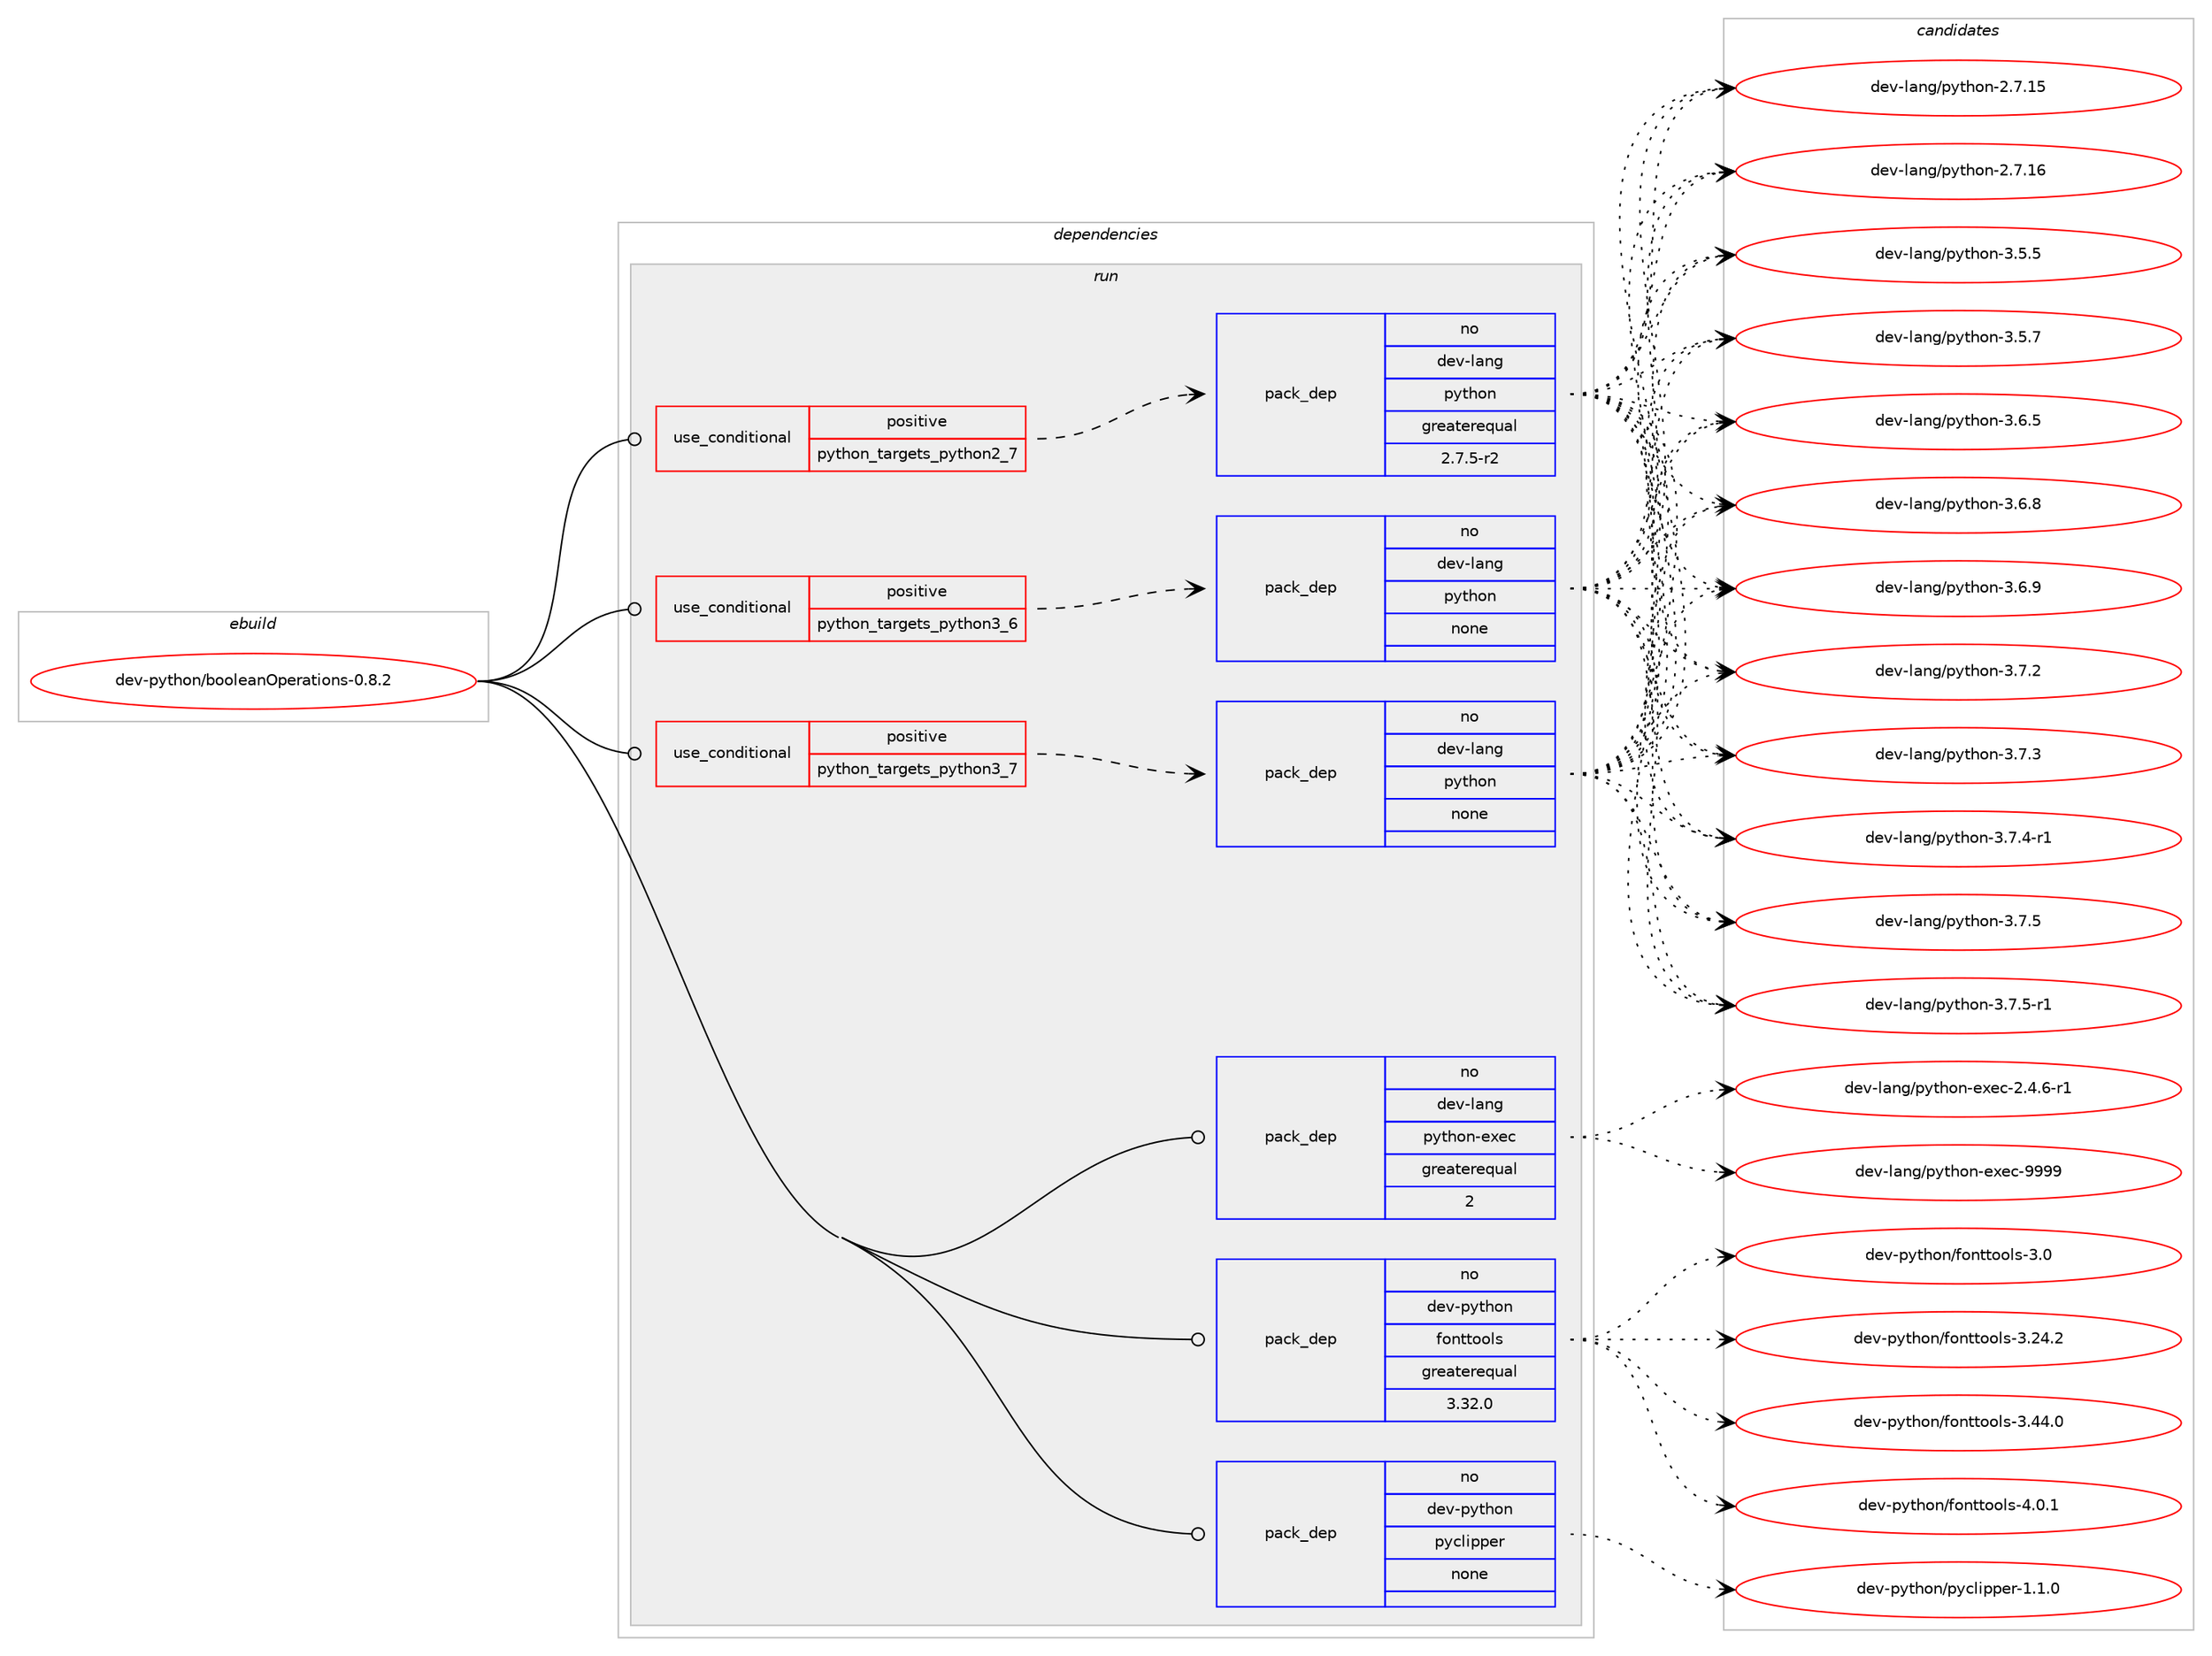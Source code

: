 digraph prolog {

# *************
# Graph options
# *************

newrank=true;
concentrate=true;
compound=true;
graph [rankdir=LR,fontname=Helvetica,fontsize=10,ranksep=1.5];#, ranksep=2.5, nodesep=0.2];
edge  [arrowhead=vee];
node  [fontname=Helvetica,fontsize=10];

# **********
# The ebuild
# **********

subgraph cluster_leftcol {
color=gray;
rank=same;
label=<<i>ebuild</i>>;
id [label="dev-python/booleanOperations-0.8.2", color=red, width=4, href="../dev-python/booleanOperations-0.8.2.svg"];
}

# ****************
# The dependencies
# ****************

subgraph cluster_midcol {
color=gray;
label=<<i>dependencies</i>>;
subgraph cluster_compile {
fillcolor="#eeeeee";
style=filled;
label=<<i>compile</i>>;
}
subgraph cluster_compileandrun {
fillcolor="#eeeeee";
style=filled;
label=<<i>compile and run</i>>;
}
subgraph cluster_run {
fillcolor="#eeeeee";
style=filled;
label=<<i>run</i>>;
subgraph cond137010 {
dependency597202 [label=<<TABLE BORDER="0" CELLBORDER="1" CELLSPACING="0" CELLPADDING="4"><TR><TD ROWSPAN="3" CELLPADDING="10">use_conditional</TD></TR><TR><TD>positive</TD></TR><TR><TD>python_targets_python2_7</TD></TR></TABLE>>, shape=none, color=red];
subgraph pack448417 {
dependency597203 [label=<<TABLE BORDER="0" CELLBORDER="1" CELLSPACING="0" CELLPADDING="4" WIDTH="220"><TR><TD ROWSPAN="6" CELLPADDING="30">pack_dep</TD></TR><TR><TD WIDTH="110">no</TD></TR><TR><TD>dev-lang</TD></TR><TR><TD>python</TD></TR><TR><TD>greaterequal</TD></TR><TR><TD>2.7.5-r2</TD></TR></TABLE>>, shape=none, color=blue];
}
dependency597202:e -> dependency597203:w [weight=20,style="dashed",arrowhead="vee"];
}
id:e -> dependency597202:w [weight=20,style="solid",arrowhead="odot"];
subgraph cond137011 {
dependency597204 [label=<<TABLE BORDER="0" CELLBORDER="1" CELLSPACING="0" CELLPADDING="4"><TR><TD ROWSPAN="3" CELLPADDING="10">use_conditional</TD></TR><TR><TD>positive</TD></TR><TR><TD>python_targets_python3_6</TD></TR></TABLE>>, shape=none, color=red];
subgraph pack448418 {
dependency597205 [label=<<TABLE BORDER="0" CELLBORDER="1" CELLSPACING="0" CELLPADDING="4" WIDTH="220"><TR><TD ROWSPAN="6" CELLPADDING="30">pack_dep</TD></TR><TR><TD WIDTH="110">no</TD></TR><TR><TD>dev-lang</TD></TR><TR><TD>python</TD></TR><TR><TD>none</TD></TR><TR><TD></TD></TR></TABLE>>, shape=none, color=blue];
}
dependency597204:e -> dependency597205:w [weight=20,style="dashed",arrowhead="vee"];
}
id:e -> dependency597204:w [weight=20,style="solid",arrowhead="odot"];
subgraph cond137012 {
dependency597206 [label=<<TABLE BORDER="0" CELLBORDER="1" CELLSPACING="0" CELLPADDING="4"><TR><TD ROWSPAN="3" CELLPADDING="10">use_conditional</TD></TR><TR><TD>positive</TD></TR><TR><TD>python_targets_python3_7</TD></TR></TABLE>>, shape=none, color=red];
subgraph pack448419 {
dependency597207 [label=<<TABLE BORDER="0" CELLBORDER="1" CELLSPACING="0" CELLPADDING="4" WIDTH="220"><TR><TD ROWSPAN="6" CELLPADDING="30">pack_dep</TD></TR><TR><TD WIDTH="110">no</TD></TR><TR><TD>dev-lang</TD></TR><TR><TD>python</TD></TR><TR><TD>none</TD></TR><TR><TD></TD></TR></TABLE>>, shape=none, color=blue];
}
dependency597206:e -> dependency597207:w [weight=20,style="dashed",arrowhead="vee"];
}
id:e -> dependency597206:w [weight=20,style="solid",arrowhead="odot"];
subgraph pack448420 {
dependency597208 [label=<<TABLE BORDER="0" CELLBORDER="1" CELLSPACING="0" CELLPADDING="4" WIDTH="220"><TR><TD ROWSPAN="6" CELLPADDING="30">pack_dep</TD></TR><TR><TD WIDTH="110">no</TD></TR><TR><TD>dev-lang</TD></TR><TR><TD>python-exec</TD></TR><TR><TD>greaterequal</TD></TR><TR><TD>2</TD></TR></TABLE>>, shape=none, color=blue];
}
id:e -> dependency597208:w [weight=20,style="solid",arrowhead="odot"];
subgraph pack448421 {
dependency597209 [label=<<TABLE BORDER="0" CELLBORDER="1" CELLSPACING="0" CELLPADDING="4" WIDTH="220"><TR><TD ROWSPAN="6" CELLPADDING="30">pack_dep</TD></TR><TR><TD WIDTH="110">no</TD></TR><TR><TD>dev-python</TD></TR><TR><TD>fonttools</TD></TR><TR><TD>greaterequal</TD></TR><TR><TD>3.32.0</TD></TR></TABLE>>, shape=none, color=blue];
}
id:e -> dependency597209:w [weight=20,style="solid",arrowhead="odot"];
subgraph pack448422 {
dependency597210 [label=<<TABLE BORDER="0" CELLBORDER="1" CELLSPACING="0" CELLPADDING="4" WIDTH="220"><TR><TD ROWSPAN="6" CELLPADDING="30">pack_dep</TD></TR><TR><TD WIDTH="110">no</TD></TR><TR><TD>dev-python</TD></TR><TR><TD>pyclipper</TD></TR><TR><TD>none</TD></TR><TR><TD></TD></TR></TABLE>>, shape=none, color=blue];
}
id:e -> dependency597210:w [weight=20,style="solid",arrowhead="odot"];
}
}

# **************
# The candidates
# **************

subgraph cluster_choices {
rank=same;
color=gray;
label=<<i>candidates</i>>;

subgraph choice448417 {
color=black;
nodesep=1;
choice10010111845108971101034711212111610411111045504655464953 [label="dev-lang/python-2.7.15", color=red, width=4,href="../dev-lang/python-2.7.15.svg"];
choice10010111845108971101034711212111610411111045504655464954 [label="dev-lang/python-2.7.16", color=red, width=4,href="../dev-lang/python-2.7.16.svg"];
choice100101118451089711010347112121116104111110455146534653 [label="dev-lang/python-3.5.5", color=red, width=4,href="../dev-lang/python-3.5.5.svg"];
choice100101118451089711010347112121116104111110455146534655 [label="dev-lang/python-3.5.7", color=red, width=4,href="../dev-lang/python-3.5.7.svg"];
choice100101118451089711010347112121116104111110455146544653 [label="dev-lang/python-3.6.5", color=red, width=4,href="../dev-lang/python-3.6.5.svg"];
choice100101118451089711010347112121116104111110455146544656 [label="dev-lang/python-3.6.8", color=red, width=4,href="../dev-lang/python-3.6.8.svg"];
choice100101118451089711010347112121116104111110455146544657 [label="dev-lang/python-3.6.9", color=red, width=4,href="../dev-lang/python-3.6.9.svg"];
choice100101118451089711010347112121116104111110455146554650 [label="dev-lang/python-3.7.2", color=red, width=4,href="../dev-lang/python-3.7.2.svg"];
choice100101118451089711010347112121116104111110455146554651 [label="dev-lang/python-3.7.3", color=red, width=4,href="../dev-lang/python-3.7.3.svg"];
choice1001011184510897110103471121211161041111104551465546524511449 [label="dev-lang/python-3.7.4-r1", color=red, width=4,href="../dev-lang/python-3.7.4-r1.svg"];
choice100101118451089711010347112121116104111110455146554653 [label="dev-lang/python-3.7.5", color=red, width=4,href="../dev-lang/python-3.7.5.svg"];
choice1001011184510897110103471121211161041111104551465546534511449 [label="dev-lang/python-3.7.5-r1", color=red, width=4,href="../dev-lang/python-3.7.5-r1.svg"];
dependency597203:e -> choice10010111845108971101034711212111610411111045504655464953:w [style=dotted,weight="100"];
dependency597203:e -> choice10010111845108971101034711212111610411111045504655464954:w [style=dotted,weight="100"];
dependency597203:e -> choice100101118451089711010347112121116104111110455146534653:w [style=dotted,weight="100"];
dependency597203:e -> choice100101118451089711010347112121116104111110455146534655:w [style=dotted,weight="100"];
dependency597203:e -> choice100101118451089711010347112121116104111110455146544653:w [style=dotted,weight="100"];
dependency597203:e -> choice100101118451089711010347112121116104111110455146544656:w [style=dotted,weight="100"];
dependency597203:e -> choice100101118451089711010347112121116104111110455146544657:w [style=dotted,weight="100"];
dependency597203:e -> choice100101118451089711010347112121116104111110455146554650:w [style=dotted,weight="100"];
dependency597203:e -> choice100101118451089711010347112121116104111110455146554651:w [style=dotted,weight="100"];
dependency597203:e -> choice1001011184510897110103471121211161041111104551465546524511449:w [style=dotted,weight="100"];
dependency597203:e -> choice100101118451089711010347112121116104111110455146554653:w [style=dotted,weight="100"];
dependency597203:e -> choice1001011184510897110103471121211161041111104551465546534511449:w [style=dotted,weight="100"];
}
subgraph choice448418 {
color=black;
nodesep=1;
choice10010111845108971101034711212111610411111045504655464953 [label="dev-lang/python-2.7.15", color=red, width=4,href="../dev-lang/python-2.7.15.svg"];
choice10010111845108971101034711212111610411111045504655464954 [label="dev-lang/python-2.7.16", color=red, width=4,href="../dev-lang/python-2.7.16.svg"];
choice100101118451089711010347112121116104111110455146534653 [label="dev-lang/python-3.5.5", color=red, width=4,href="../dev-lang/python-3.5.5.svg"];
choice100101118451089711010347112121116104111110455146534655 [label="dev-lang/python-3.5.7", color=red, width=4,href="../dev-lang/python-3.5.7.svg"];
choice100101118451089711010347112121116104111110455146544653 [label="dev-lang/python-3.6.5", color=red, width=4,href="../dev-lang/python-3.6.5.svg"];
choice100101118451089711010347112121116104111110455146544656 [label="dev-lang/python-3.6.8", color=red, width=4,href="../dev-lang/python-3.6.8.svg"];
choice100101118451089711010347112121116104111110455146544657 [label="dev-lang/python-3.6.9", color=red, width=4,href="../dev-lang/python-3.6.9.svg"];
choice100101118451089711010347112121116104111110455146554650 [label="dev-lang/python-3.7.2", color=red, width=4,href="../dev-lang/python-3.7.2.svg"];
choice100101118451089711010347112121116104111110455146554651 [label="dev-lang/python-3.7.3", color=red, width=4,href="../dev-lang/python-3.7.3.svg"];
choice1001011184510897110103471121211161041111104551465546524511449 [label="dev-lang/python-3.7.4-r1", color=red, width=4,href="../dev-lang/python-3.7.4-r1.svg"];
choice100101118451089711010347112121116104111110455146554653 [label="dev-lang/python-3.7.5", color=red, width=4,href="../dev-lang/python-3.7.5.svg"];
choice1001011184510897110103471121211161041111104551465546534511449 [label="dev-lang/python-3.7.5-r1", color=red, width=4,href="../dev-lang/python-3.7.5-r1.svg"];
dependency597205:e -> choice10010111845108971101034711212111610411111045504655464953:w [style=dotted,weight="100"];
dependency597205:e -> choice10010111845108971101034711212111610411111045504655464954:w [style=dotted,weight="100"];
dependency597205:e -> choice100101118451089711010347112121116104111110455146534653:w [style=dotted,weight="100"];
dependency597205:e -> choice100101118451089711010347112121116104111110455146534655:w [style=dotted,weight="100"];
dependency597205:e -> choice100101118451089711010347112121116104111110455146544653:w [style=dotted,weight="100"];
dependency597205:e -> choice100101118451089711010347112121116104111110455146544656:w [style=dotted,weight="100"];
dependency597205:e -> choice100101118451089711010347112121116104111110455146544657:w [style=dotted,weight="100"];
dependency597205:e -> choice100101118451089711010347112121116104111110455146554650:w [style=dotted,weight="100"];
dependency597205:e -> choice100101118451089711010347112121116104111110455146554651:w [style=dotted,weight="100"];
dependency597205:e -> choice1001011184510897110103471121211161041111104551465546524511449:w [style=dotted,weight="100"];
dependency597205:e -> choice100101118451089711010347112121116104111110455146554653:w [style=dotted,weight="100"];
dependency597205:e -> choice1001011184510897110103471121211161041111104551465546534511449:w [style=dotted,weight="100"];
}
subgraph choice448419 {
color=black;
nodesep=1;
choice10010111845108971101034711212111610411111045504655464953 [label="dev-lang/python-2.7.15", color=red, width=4,href="../dev-lang/python-2.7.15.svg"];
choice10010111845108971101034711212111610411111045504655464954 [label="dev-lang/python-2.7.16", color=red, width=4,href="../dev-lang/python-2.7.16.svg"];
choice100101118451089711010347112121116104111110455146534653 [label="dev-lang/python-3.5.5", color=red, width=4,href="../dev-lang/python-3.5.5.svg"];
choice100101118451089711010347112121116104111110455146534655 [label="dev-lang/python-3.5.7", color=red, width=4,href="../dev-lang/python-3.5.7.svg"];
choice100101118451089711010347112121116104111110455146544653 [label="dev-lang/python-3.6.5", color=red, width=4,href="../dev-lang/python-3.6.5.svg"];
choice100101118451089711010347112121116104111110455146544656 [label="dev-lang/python-3.6.8", color=red, width=4,href="../dev-lang/python-3.6.8.svg"];
choice100101118451089711010347112121116104111110455146544657 [label="dev-lang/python-3.6.9", color=red, width=4,href="../dev-lang/python-3.6.9.svg"];
choice100101118451089711010347112121116104111110455146554650 [label="dev-lang/python-3.7.2", color=red, width=4,href="../dev-lang/python-3.7.2.svg"];
choice100101118451089711010347112121116104111110455146554651 [label="dev-lang/python-3.7.3", color=red, width=4,href="../dev-lang/python-3.7.3.svg"];
choice1001011184510897110103471121211161041111104551465546524511449 [label="dev-lang/python-3.7.4-r1", color=red, width=4,href="../dev-lang/python-3.7.4-r1.svg"];
choice100101118451089711010347112121116104111110455146554653 [label="dev-lang/python-3.7.5", color=red, width=4,href="../dev-lang/python-3.7.5.svg"];
choice1001011184510897110103471121211161041111104551465546534511449 [label="dev-lang/python-3.7.5-r1", color=red, width=4,href="../dev-lang/python-3.7.5-r1.svg"];
dependency597207:e -> choice10010111845108971101034711212111610411111045504655464953:w [style=dotted,weight="100"];
dependency597207:e -> choice10010111845108971101034711212111610411111045504655464954:w [style=dotted,weight="100"];
dependency597207:e -> choice100101118451089711010347112121116104111110455146534653:w [style=dotted,weight="100"];
dependency597207:e -> choice100101118451089711010347112121116104111110455146534655:w [style=dotted,weight="100"];
dependency597207:e -> choice100101118451089711010347112121116104111110455146544653:w [style=dotted,weight="100"];
dependency597207:e -> choice100101118451089711010347112121116104111110455146544656:w [style=dotted,weight="100"];
dependency597207:e -> choice100101118451089711010347112121116104111110455146544657:w [style=dotted,weight="100"];
dependency597207:e -> choice100101118451089711010347112121116104111110455146554650:w [style=dotted,weight="100"];
dependency597207:e -> choice100101118451089711010347112121116104111110455146554651:w [style=dotted,weight="100"];
dependency597207:e -> choice1001011184510897110103471121211161041111104551465546524511449:w [style=dotted,weight="100"];
dependency597207:e -> choice100101118451089711010347112121116104111110455146554653:w [style=dotted,weight="100"];
dependency597207:e -> choice1001011184510897110103471121211161041111104551465546534511449:w [style=dotted,weight="100"];
}
subgraph choice448420 {
color=black;
nodesep=1;
choice10010111845108971101034711212111610411111045101120101994550465246544511449 [label="dev-lang/python-exec-2.4.6-r1", color=red, width=4,href="../dev-lang/python-exec-2.4.6-r1.svg"];
choice10010111845108971101034711212111610411111045101120101994557575757 [label="dev-lang/python-exec-9999", color=red, width=4,href="../dev-lang/python-exec-9999.svg"];
dependency597208:e -> choice10010111845108971101034711212111610411111045101120101994550465246544511449:w [style=dotted,weight="100"];
dependency597208:e -> choice10010111845108971101034711212111610411111045101120101994557575757:w [style=dotted,weight="100"];
}
subgraph choice448421 {
color=black;
nodesep=1;
choice100101118451121211161041111104710211111011611611111110811545514648 [label="dev-python/fonttools-3.0", color=red, width=4,href="../dev-python/fonttools-3.0.svg"];
choice100101118451121211161041111104710211111011611611111110811545514650524650 [label="dev-python/fonttools-3.24.2", color=red, width=4,href="../dev-python/fonttools-3.24.2.svg"];
choice100101118451121211161041111104710211111011611611111110811545514652524648 [label="dev-python/fonttools-3.44.0", color=red, width=4,href="../dev-python/fonttools-3.44.0.svg"];
choice1001011184511212111610411111047102111110116116111111108115455246484649 [label="dev-python/fonttools-4.0.1", color=red, width=4,href="../dev-python/fonttools-4.0.1.svg"];
dependency597209:e -> choice100101118451121211161041111104710211111011611611111110811545514648:w [style=dotted,weight="100"];
dependency597209:e -> choice100101118451121211161041111104710211111011611611111110811545514650524650:w [style=dotted,weight="100"];
dependency597209:e -> choice100101118451121211161041111104710211111011611611111110811545514652524648:w [style=dotted,weight="100"];
dependency597209:e -> choice1001011184511212111610411111047102111110116116111111108115455246484649:w [style=dotted,weight="100"];
}
subgraph choice448422 {
color=black;
nodesep=1;
choice100101118451121211161041111104711212199108105112112101114454946494648 [label="dev-python/pyclipper-1.1.0", color=red, width=4,href="../dev-python/pyclipper-1.1.0.svg"];
dependency597210:e -> choice100101118451121211161041111104711212199108105112112101114454946494648:w [style=dotted,weight="100"];
}
}

}
